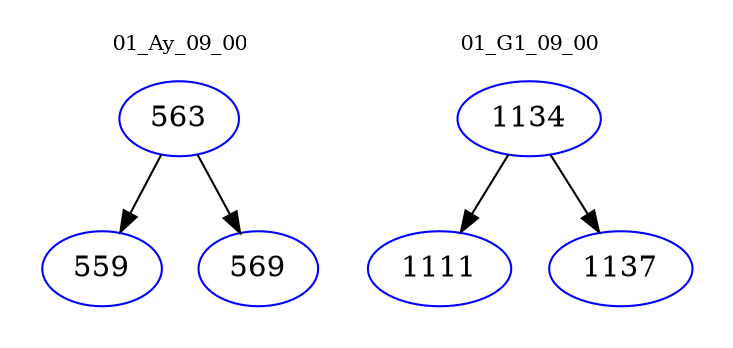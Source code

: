 digraph{
subgraph cluster_0 {
color = white
label = "01_Ay_09_00";
fontsize=10;
T0_563 [label="563", color="blue"]
T0_563 -> T0_559 [color="black"]
T0_559 [label="559", color="blue"]
T0_563 -> T0_569 [color="black"]
T0_569 [label="569", color="blue"]
}
subgraph cluster_1 {
color = white
label = "01_G1_09_00";
fontsize=10;
T1_1134 [label="1134", color="blue"]
T1_1134 -> T1_1111 [color="black"]
T1_1111 [label="1111", color="blue"]
T1_1134 -> T1_1137 [color="black"]
T1_1137 [label="1137", color="blue"]
}
}
